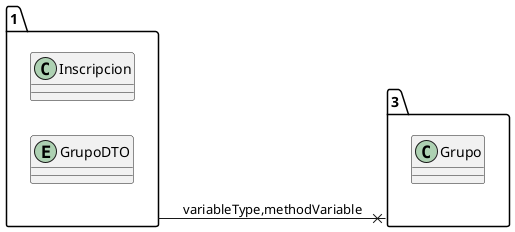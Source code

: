 @startuml 
allow_mixing
left to right direction
package "1"{
class Inscripcion
entity GrupoDTO

}
package "3"{
class Grupo

}
"1" --x "3":variableType,methodVariable
@enduml
